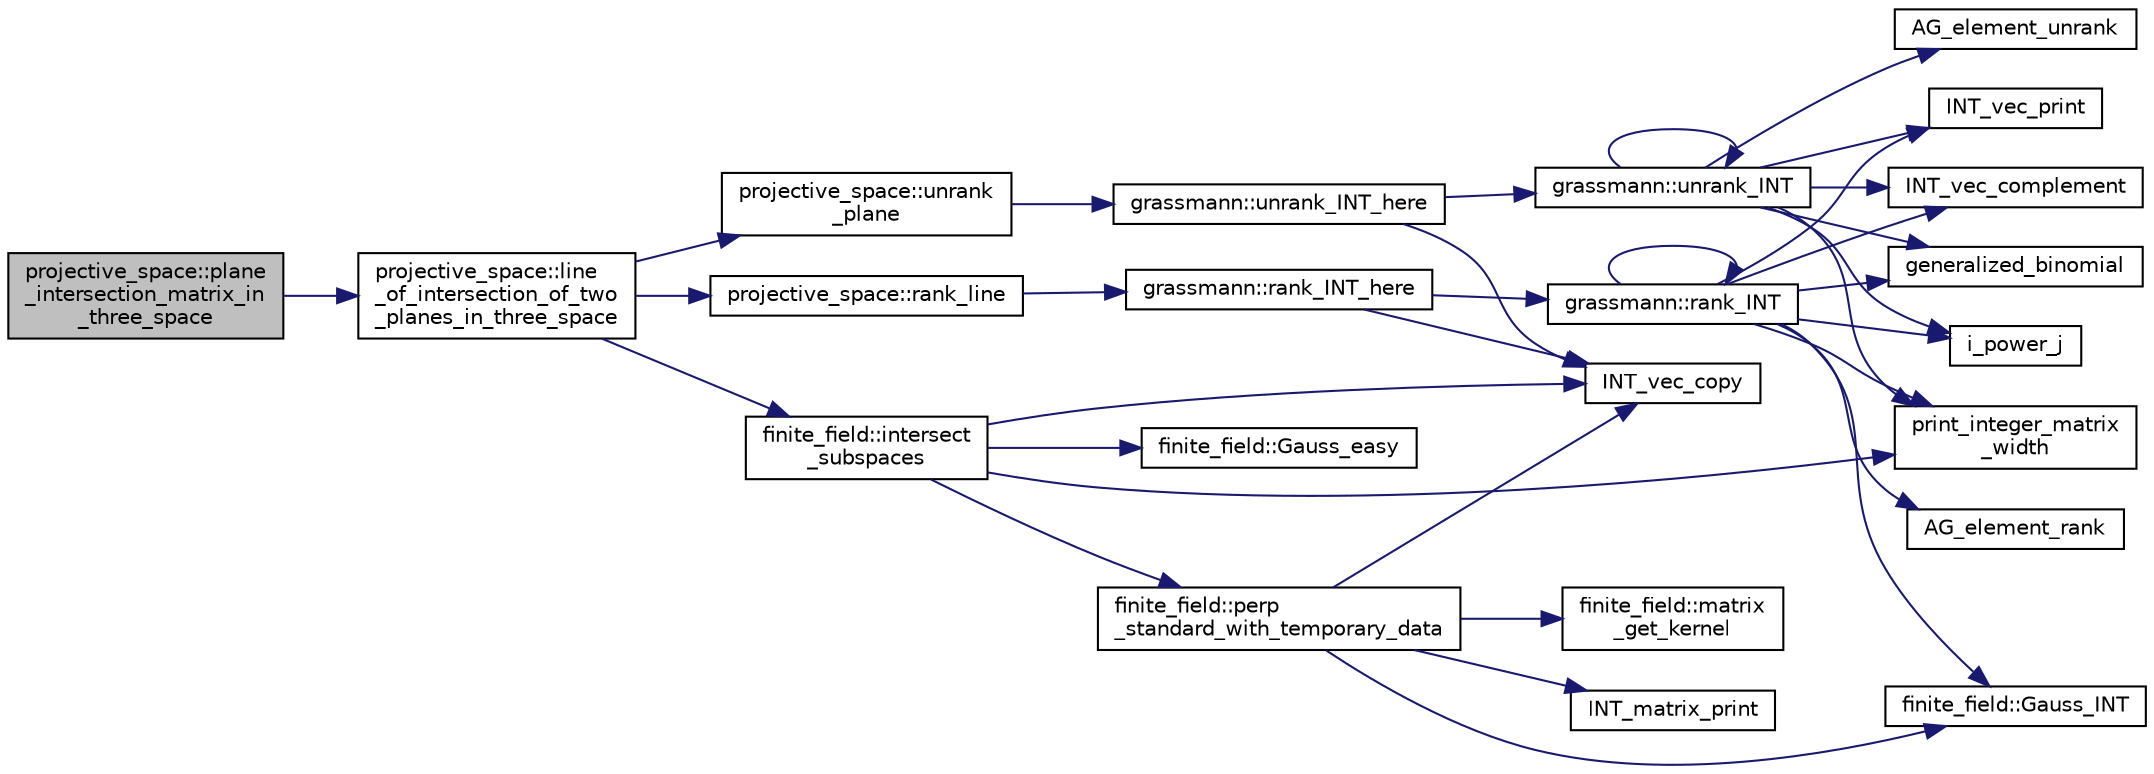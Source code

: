 digraph "projective_space::plane_intersection_matrix_in_three_space"
{
  edge [fontname="Helvetica",fontsize="10",labelfontname="Helvetica",labelfontsize="10"];
  node [fontname="Helvetica",fontsize="10",shape=record];
  rankdir="LR";
  Node2606 [label="projective_space::plane\l_intersection_matrix_in\l_three_space",height=0.2,width=0.4,color="black", fillcolor="grey75", style="filled", fontcolor="black"];
  Node2606 -> Node2607 [color="midnightblue",fontsize="10",style="solid",fontname="Helvetica"];
  Node2607 [label="projective_space::line\l_of_intersection_of_two\l_planes_in_three_space",height=0.2,width=0.4,color="black", fillcolor="white", style="filled",URL="$d2/d17/classprojective__space.html#a3880f6e83ae3714be79786a3a4cb881e"];
  Node2607 -> Node2608 [color="midnightblue",fontsize="10",style="solid",fontname="Helvetica"];
  Node2608 [label="projective_space::unrank\l_plane",height=0.2,width=0.4,color="black", fillcolor="white", style="filled",URL="$d2/d17/classprojective__space.html#ad88f7ed5193abc598e2436b4bca8c7e3"];
  Node2608 -> Node2609 [color="midnightblue",fontsize="10",style="solid",fontname="Helvetica"];
  Node2609 [label="grassmann::unrank_INT_here",height=0.2,width=0.4,color="black", fillcolor="white", style="filled",URL="$df/d02/classgrassmann.html#aa51bb30ed0feb7ad87d500b76e0b3cbe"];
  Node2609 -> Node2610 [color="midnightblue",fontsize="10",style="solid",fontname="Helvetica"];
  Node2610 [label="grassmann::unrank_INT",height=0.2,width=0.4,color="black", fillcolor="white", style="filled",URL="$df/d02/classgrassmann.html#a32079405b95a6da2ba1420567d762d64"];
  Node2610 -> Node2611 [color="midnightblue",fontsize="10",style="solid",fontname="Helvetica"];
  Node2611 [label="generalized_binomial",height=0.2,width=0.4,color="black", fillcolor="white", style="filled",URL="$d2/d7c/combinatorics_8_c.html#a24762dc22e45175d18ec1ec1d2556ae8"];
  Node2610 -> Node2612 [color="midnightblue",fontsize="10",style="solid",fontname="Helvetica"];
  Node2612 [label="i_power_j",height=0.2,width=0.4,color="black", fillcolor="white", style="filled",URL="$de/dc5/algebra__and__number__theory_8h.html#a39b321523e8957d701618bb5cac542b5"];
  Node2610 -> Node2613 [color="midnightblue",fontsize="10",style="solid",fontname="Helvetica"];
  Node2613 [label="AG_element_unrank",height=0.2,width=0.4,color="black", fillcolor="white", style="filled",URL="$d4/d67/geometry_8h.html#a4a33b86c87b2879b97cfa1327abe2885"];
  Node2610 -> Node2614 [color="midnightblue",fontsize="10",style="solid",fontname="Helvetica"];
  Node2614 [label="INT_vec_print",height=0.2,width=0.4,color="black", fillcolor="white", style="filled",URL="$df/dbf/sajeeb_8_c.html#a79a5901af0b47dd0d694109543c027fe"];
  Node2610 -> Node2610 [color="midnightblue",fontsize="10",style="solid",fontname="Helvetica"];
  Node2610 -> Node2615 [color="midnightblue",fontsize="10",style="solid",fontname="Helvetica"];
  Node2615 [label="INT_vec_complement",height=0.2,width=0.4,color="black", fillcolor="white", style="filled",URL="$d5/db4/io__and__os_8h.html#a2a0a724647575fcd3090c763985eb81a"];
  Node2610 -> Node2616 [color="midnightblue",fontsize="10",style="solid",fontname="Helvetica"];
  Node2616 [label="print_integer_matrix\l_width",height=0.2,width=0.4,color="black", fillcolor="white", style="filled",URL="$d5/db4/io__and__os_8h.html#aa78f3e73fc2179251bd15adbcc31573f"];
  Node2609 -> Node2617 [color="midnightblue",fontsize="10",style="solid",fontname="Helvetica"];
  Node2617 [label="INT_vec_copy",height=0.2,width=0.4,color="black", fillcolor="white", style="filled",URL="$df/dbf/sajeeb_8_c.html#ac2d875e27e009af6ec04d17254d11075"];
  Node2607 -> Node2618 [color="midnightblue",fontsize="10",style="solid",fontname="Helvetica"];
  Node2618 [label="finite_field::intersect\l_subspaces",height=0.2,width=0.4,color="black", fillcolor="white", style="filled",URL="$df/d5a/classfinite__field.html#af887ed38de1b121a4260e828d069aa3e"];
  Node2618 -> Node2617 [color="midnightblue",fontsize="10",style="solid",fontname="Helvetica"];
  Node2618 -> Node2616 [color="midnightblue",fontsize="10",style="solid",fontname="Helvetica"];
  Node2618 -> Node2619 [color="midnightblue",fontsize="10",style="solid",fontname="Helvetica"];
  Node2619 [label="finite_field::perp\l_standard_with_temporary_data",height=0.2,width=0.4,color="black", fillcolor="white", style="filled",URL="$df/d5a/classfinite__field.html#aae3cca9b5f19ae969a9c5349d14f41c0"];
  Node2619 -> Node2617 [color="midnightblue",fontsize="10",style="solid",fontname="Helvetica"];
  Node2619 -> Node2620 [color="midnightblue",fontsize="10",style="solid",fontname="Helvetica"];
  Node2620 [label="INT_matrix_print",height=0.2,width=0.4,color="black", fillcolor="white", style="filled",URL="$d5/db4/io__and__os_8h.html#afd4180a24bef3a2b584668a4eaf607ff"];
  Node2619 -> Node2621 [color="midnightblue",fontsize="10",style="solid",fontname="Helvetica"];
  Node2621 [label="finite_field::Gauss_INT",height=0.2,width=0.4,color="black", fillcolor="white", style="filled",URL="$df/d5a/classfinite__field.html#adb676d2e80341b53751326e3a58beb11"];
  Node2619 -> Node2622 [color="midnightblue",fontsize="10",style="solid",fontname="Helvetica"];
  Node2622 [label="finite_field::matrix\l_get_kernel",height=0.2,width=0.4,color="black", fillcolor="white", style="filled",URL="$df/d5a/classfinite__field.html#ac45780a927cee936df13d04d30d2d248"];
  Node2618 -> Node2623 [color="midnightblue",fontsize="10",style="solid",fontname="Helvetica"];
  Node2623 [label="finite_field::Gauss_easy",height=0.2,width=0.4,color="black", fillcolor="white", style="filled",URL="$df/d5a/classfinite__field.html#a32761bf6c4a41f24b7193352127db8e7"];
  Node2607 -> Node2624 [color="midnightblue",fontsize="10",style="solid",fontname="Helvetica"];
  Node2624 [label="projective_space::rank_line",height=0.2,width=0.4,color="black", fillcolor="white", style="filled",URL="$d2/d17/classprojective__space.html#a13922a8a1d53b619956470bd7e0b04ab"];
  Node2624 -> Node2625 [color="midnightblue",fontsize="10",style="solid",fontname="Helvetica"];
  Node2625 [label="grassmann::rank_INT_here",height=0.2,width=0.4,color="black", fillcolor="white", style="filled",URL="$df/d02/classgrassmann.html#aaeab144aec85ec523f5a4d614a86d8d7"];
  Node2625 -> Node2617 [color="midnightblue",fontsize="10",style="solid",fontname="Helvetica"];
  Node2625 -> Node2626 [color="midnightblue",fontsize="10",style="solid",fontname="Helvetica"];
  Node2626 [label="grassmann::rank_INT",height=0.2,width=0.4,color="black", fillcolor="white", style="filled",URL="$df/d02/classgrassmann.html#a1fa95ce7ecebd48b04c7a0dc75491184"];
  Node2626 -> Node2616 [color="midnightblue",fontsize="10",style="solid",fontname="Helvetica"];
  Node2626 -> Node2621 [color="midnightblue",fontsize="10",style="solid",fontname="Helvetica"];
  Node2626 -> Node2614 [color="midnightblue",fontsize="10",style="solid",fontname="Helvetica"];
  Node2626 -> Node2615 [color="midnightblue",fontsize="10",style="solid",fontname="Helvetica"];
  Node2626 -> Node2612 [color="midnightblue",fontsize="10",style="solid",fontname="Helvetica"];
  Node2626 -> Node2611 [color="midnightblue",fontsize="10",style="solid",fontname="Helvetica"];
  Node2626 -> Node2626 [color="midnightblue",fontsize="10",style="solid",fontname="Helvetica"];
  Node2626 -> Node2627 [color="midnightblue",fontsize="10",style="solid",fontname="Helvetica"];
  Node2627 [label="AG_element_rank",height=0.2,width=0.4,color="black", fillcolor="white", style="filled",URL="$d4/d67/geometry_8h.html#ab2ac908d07dd8038fd996e26bdc75c17"];
}
